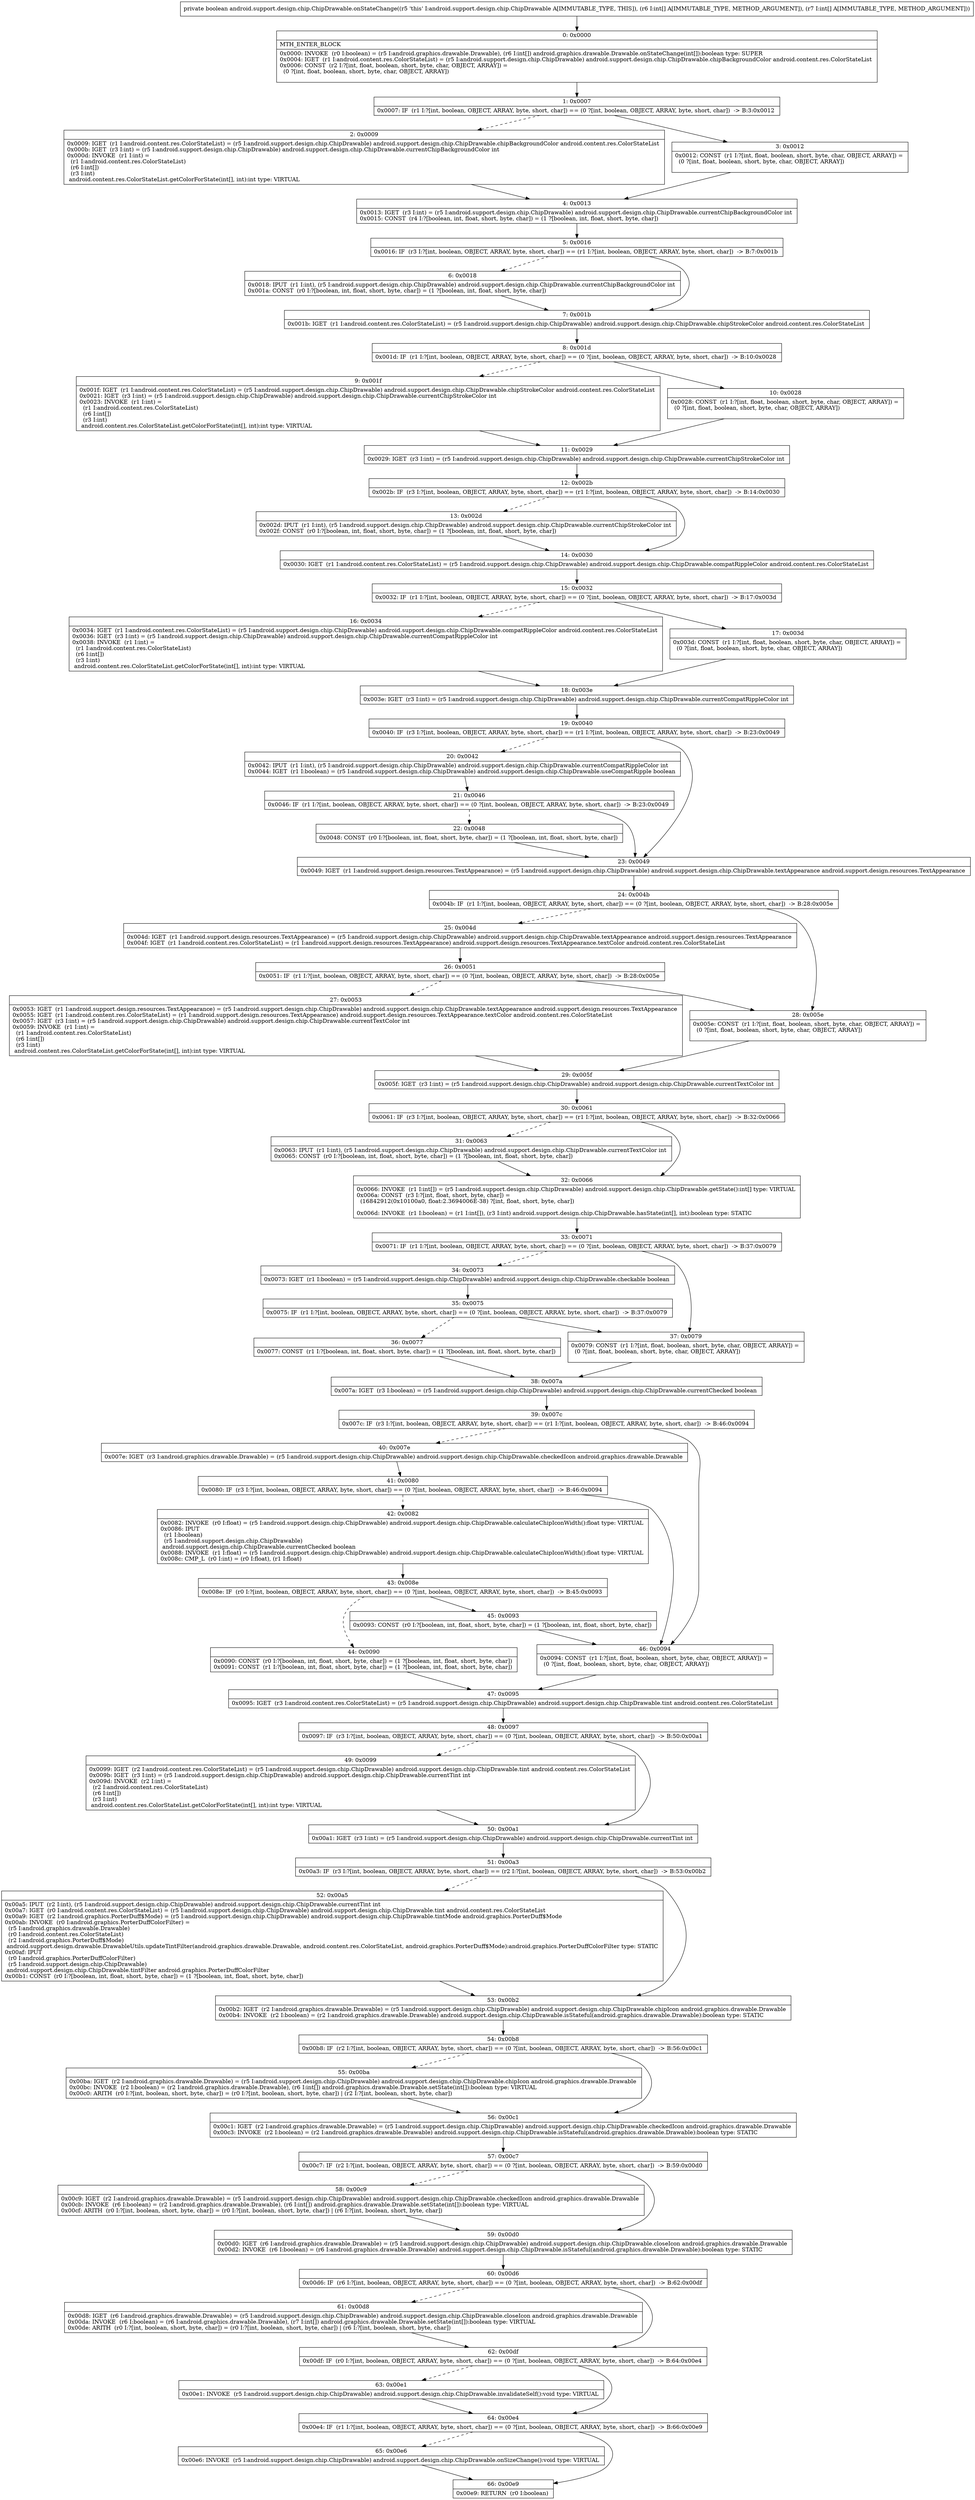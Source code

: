 digraph "CFG forandroid.support.design.chip.ChipDrawable.onStateChange([I[I)Z" {
Node_0 [shape=record,label="{0\:\ 0x0000|MTH_ENTER_BLOCK\l|0x0000: INVOKE  (r0 I:boolean) = (r5 I:android.graphics.drawable.Drawable), (r6 I:int[]) android.graphics.drawable.Drawable.onStateChange(int[]):boolean type: SUPER \l0x0004: IGET  (r1 I:android.content.res.ColorStateList) = (r5 I:android.support.design.chip.ChipDrawable) android.support.design.chip.ChipDrawable.chipBackgroundColor android.content.res.ColorStateList \l0x0006: CONST  (r2 I:?[int, float, boolean, short, byte, char, OBJECT, ARRAY]) = \l  (0 ?[int, float, boolean, short, byte, char, OBJECT, ARRAY])\l \l}"];
Node_1 [shape=record,label="{1\:\ 0x0007|0x0007: IF  (r1 I:?[int, boolean, OBJECT, ARRAY, byte, short, char]) == (0 ?[int, boolean, OBJECT, ARRAY, byte, short, char])  \-\> B:3:0x0012 \l}"];
Node_2 [shape=record,label="{2\:\ 0x0009|0x0009: IGET  (r1 I:android.content.res.ColorStateList) = (r5 I:android.support.design.chip.ChipDrawable) android.support.design.chip.ChipDrawable.chipBackgroundColor android.content.res.ColorStateList \l0x000b: IGET  (r3 I:int) = (r5 I:android.support.design.chip.ChipDrawable) android.support.design.chip.ChipDrawable.currentChipBackgroundColor int \l0x000d: INVOKE  (r1 I:int) = \l  (r1 I:android.content.res.ColorStateList)\l  (r6 I:int[])\l  (r3 I:int)\l android.content.res.ColorStateList.getColorForState(int[], int):int type: VIRTUAL \l}"];
Node_3 [shape=record,label="{3\:\ 0x0012|0x0012: CONST  (r1 I:?[int, float, boolean, short, byte, char, OBJECT, ARRAY]) = \l  (0 ?[int, float, boolean, short, byte, char, OBJECT, ARRAY])\l \l}"];
Node_4 [shape=record,label="{4\:\ 0x0013|0x0013: IGET  (r3 I:int) = (r5 I:android.support.design.chip.ChipDrawable) android.support.design.chip.ChipDrawable.currentChipBackgroundColor int \l0x0015: CONST  (r4 I:?[boolean, int, float, short, byte, char]) = (1 ?[boolean, int, float, short, byte, char]) \l}"];
Node_5 [shape=record,label="{5\:\ 0x0016|0x0016: IF  (r3 I:?[int, boolean, OBJECT, ARRAY, byte, short, char]) == (r1 I:?[int, boolean, OBJECT, ARRAY, byte, short, char])  \-\> B:7:0x001b \l}"];
Node_6 [shape=record,label="{6\:\ 0x0018|0x0018: IPUT  (r1 I:int), (r5 I:android.support.design.chip.ChipDrawable) android.support.design.chip.ChipDrawable.currentChipBackgroundColor int \l0x001a: CONST  (r0 I:?[boolean, int, float, short, byte, char]) = (1 ?[boolean, int, float, short, byte, char]) \l}"];
Node_7 [shape=record,label="{7\:\ 0x001b|0x001b: IGET  (r1 I:android.content.res.ColorStateList) = (r5 I:android.support.design.chip.ChipDrawable) android.support.design.chip.ChipDrawable.chipStrokeColor android.content.res.ColorStateList \l}"];
Node_8 [shape=record,label="{8\:\ 0x001d|0x001d: IF  (r1 I:?[int, boolean, OBJECT, ARRAY, byte, short, char]) == (0 ?[int, boolean, OBJECT, ARRAY, byte, short, char])  \-\> B:10:0x0028 \l}"];
Node_9 [shape=record,label="{9\:\ 0x001f|0x001f: IGET  (r1 I:android.content.res.ColorStateList) = (r5 I:android.support.design.chip.ChipDrawable) android.support.design.chip.ChipDrawable.chipStrokeColor android.content.res.ColorStateList \l0x0021: IGET  (r3 I:int) = (r5 I:android.support.design.chip.ChipDrawable) android.support.design.chip.ChipDrawable.currentChipStrokeColor int \l0x0023: INVOKE  (r1 I:int) = \l  (r1 I:android.content.res.ColorStateList)\l  (r6 I:int[])\l  (r3 I:int)\l android.content.res.ColorStateList.getColorForState(int[], int):int type: VIRTUAL \l}"];
Node_10 [shape=record,label="{10\:\ 0x0028|0x0028: CONST  (r1 I:?[int, float, boolean, short, byte, char, OBJECT, ARRAY]) = \l  (0 ?[int, float, boolean, short, byte, char, OBJECT, ARRAY])\l \l}"];
Node_11 [shape=record,label="{11\:\ 0x0029|0x0029: IGET  (r3 I:int) = (r5 I:android.support.design.chip.ChipDrawable) android.support.design.chip.ChipDrawable.currentChipStrokeColor int \l}"];
Node_12 [shape=record,label="{12\:\ 0x002b|0x002b: IF  (r3 I:?[int, boolean, OBJECT, ARRAY, byte, short, char]) == (r1 I:?[int, boolean, OBJECT, ARRAY, byte, short, char])  \-\> B:14:0x0030 \l}"];
Node_13 [shape=record,label="{13\:\ 0x002d|0x002d: IPUT  (r1 I:int), (r5 I:android.support.design.chip.ChipDrawable) android.support.design.chip.ChipDrawable.currentChipStrokeColor int \l0x002f: CONST  (r0 I:?[boolean, int, float, short, byte, char]) = (1 ?[boolean, int, float, short, byte, char]) \l}"];
Node_14 [shape=record,label="{14\:\ 0x0030|0x0030: IGET  (r1 I:android.content.res.ColorStateList) = (r5 I:android.support.design.chip.ChipDrawable) android.support.design.chip.ChipDrawable.compatRippleColor android.content.res.ColorStateList \l}"];
Node_15 [shape=record,label="{15\:\ 0x0032|0x0032: IF  (r1 I:?[int, boolean, OBJECT, ARRAY, byte, short, char]) == (0 ?[int, boolean, OBJECT, ARRAY, byte, short, char])  \-\> B:17:0x003d \l}"];
Node_16 [shape=record,label="{16\:\ 0x0034|0x0034: IGET  (r1 I:android.content.res.ColorStateList) = (r5 I:android.support.design.chip.ChipDrawable) android.support.design.chip.ChipDrawable.compatRippleColor android.content.res.ColorStateList \l0x0036: IGET  (r3 I:int) = (r5 I:android.support.design.chip.ChipDrawable) android.support.design.chip.ChipDrawable.currentCompatRippleColor int \l0x0038: INVOKE  (r1 I:int) = \l  (r1 I:android.content.res.ColorStateList)\l  (r6 I:int[])\l  (r3 I:int)\l android.content.res.ColorStateList.getColorForState(int[], int):int type: VIRTUAL \l}"];
Node_17 [shape=record,label="{17\:\ 0x003d|0x003d: CONST  (r1 I:?[int, float, boolean, short, byte, char, OBJECT, ARRAY]) = \l  (0 ?[int, float, boolean, short, byte, char, OBJECT, ARRAY])\l \l}"];
Node_18 [shape=record,label="{18\:\ 0x003e|0x003e: IGET  (r3 I:int) = (r5 I:android.support.design.chip.ChipDrawable) android.support.design.chip.ChipDrawable.currentCompatRippleColor int \l}"];
Node_19 [shape=record,label="{19\:\ 0x0040|0x0040: IF  (r3 I:?[int, boolean, OBJECT, ARRAY, byte, short, char]) == (r1 I:?[int, boolean, OBJECT, ARRAY, byte, short, char])  \-\> B:23:0x0049 \l}"];
Node_20 [shape=record,label="{20\:\ 0x0042|0x0042: IPUT  (r1 I:int), (r5 I:android.support.design.chip.ChipDrawable) android.support.design.chip.ChipDrawable.currentCompatRippleColor int \l0x0044: IGET  (r1 I:boolean) = (r5 I:android.support.design.chip.ChipDrawable) android.support.design.chip.ChipDrawable.useCompatRipple boolean \l}"];
Node_21 [shape=record,label="{21\:\ 0x0046|0x0046: IF  (r1 I:?[int, boolean, OBJECT, ARRAY, byte, short, char]) == (0 ?[int, boolean, OBJECT, ARRAY, byte, short, char])  \-\> B:23:0x0049 \l}"];
Node_22 [shape=record,label="{22\:\ 0x0048|0x0048: CONST  (r0 I:?[boolean, int, float, short, byte, char]) = (1 ?[boolean, int, float, short, byte, char]) \l}"];
Node_23 [shape=record,label="{23\:\ 0x0049|0x0049: IGET  (r1 I:android.support.design.resources.TextAppearance) = (r5 I:android.support.design.chip.ChipDrawable) android.support.design.chip.ChipDrawable.textAppearance android.support.design.resources.TextAppearance \l}"];
Node_24 [shape=record,label="{24\:\ 0x004b|0x004b: IF  (r1 I:?[int, boolean, OBJECT, ARRAY, byte, short, char]) == (0 ?[int, boolean, OBJECT, ARRAY, byte, short, char])  \-\> B:28:0x005e \l}"];
Node_25 [shape=record,label="{25\:\ 0x004d|0x004d: IGET  (r1 I:android.support.design.resources.TextAppearance) = (r5 I:android.support.design.chip.ChipDrawable) android.support.design.chip.ChipDrawable.textAppearance android.support.design.resources.TextAppearance \l0x004f: IGET  (r1 I:android.content.res.ColorStateList) = (r1 I:android.support.design.resources.TextAppearance) android.support.design.resources.TextAppearance.textColor android.content.res.ColorStateList \l}"];
Node_26 [shape=record,label="{26\:\ 0x0051|0x0051: IF  (r1 I:?[int, boolean, OBJECT, ARRAY, byte, short, char]) == (0 ?[int, boolean, OBJECT, ARRAY, byte, short, char])  \-\> B:28:0x005e \l}"];
Node_27 [shape=record,label="{27\:\ 0x0053|0x0053: IGET  (r1 I:android.support.design.resources.TextAppearance) = (r5 I:android.support.design.chip.ChipDrawable) android.support.design.chip.ChipDrawable.textAppearance android.support.design.resources.TextAppearance \l0x0055: IGET  (r1 I:android.content.res.ColorStateList) = (r1 I:android.support.design.resources.TextAppearance) android.support.design.resources.TextAppearance.textColor android.content.res.ColorStateList \l0x0057: IGET  (r3 I:int) = (r5 I:android.support.design.chip.ChipDrawable) android.support.design.chip.ChipDrawable.currentTextColor int \l0x0059: INVOKE  (r1 I:int) = \l  (r1 I:android.content.res.ColorStateList)\l  (r6 I:int[])\l  (r3 I:int)\l android.content.res.ColorStateList.getColorForState(int[], int):int type: VIRTUAL \l}"];
Node_28 [shape=record,label="{28\:\ 0x005e|0x005e: CONST  (r1 I:?[int, float, boolean, short, byte, char, OBJECT, ARRAY]) = \l  (0 ?[int, float, boolean, short, byte, char, OBJECT, ARRAY])\l \l}"];
Node_29 [shape=record,label="{29\:\ 0x005f|0x005f: IGET  (r3 I:int) = (r5 I:android.support.design.chip.ChipDrawable) android.support.design.chip.ChipDrawable.currentTextColor int \l}"];
Node_30 [shape=record,label="{30\:\ 0x0061|0x0061: IF  (r3 I:?[int, boolean, OBJECT, ARRAY, byte, short, char]) == (r1 I:?[int, boolean, OBJECT, ARRAY, byte, short, char])  \-\> B:32:0x0066 \l}"];
Node_31 [shape=record,label="{31\:\ 0x0063|0x0063: IPUT  (r1 I:int), (r5 I:android.support.design.chip.ChipDrawable) android.support.design.chip.ChipDrawable.currentTextColor int \l0x0065: CONST  (r0 I:?[boolean, int, float, short, byte, char]) = (1 ?[boolean, int, float, short, byte, char]) \l}"];
Node_32 [shape=record,label="{32\:\ 0x0066|0x0066: INVOKE  (r1 I:int[]) = (r5 I:android.support.design.chip.ChipDrawable) android.support.design.chip.ChipDrawable.getState():int[] type: VIRTUAL \l0x006a: CONST  (r3 I:?[int, float, short, byte, char]) = \l  (16842912(0x10100a0, float:2.3694006E\-38) ?[int, float, short, byte, char])\l \l0x006d: INVOKE  (r1 I:boolean) = (r1 I:int[]), (r3 I:int) android.support.design.chip.ChipDrawable.hasState(int[], int):boolean type: STATIC \l}"];
Node_33 [shape=record,label="{33\:\ 0x0071|0x0071: IF  (r1 I:?[int, boolean, OBJECT, ARRAY, byte, short, char]) == (0 ?[int, boolean, OBJECT, ARRAY, byte, short, char])  \-\> B:37:0x0079 \l}"];
Node_34 [shape=record,label="{34\:\ 0x0073|0x0073: IGET  (r1 I:boolean) = (r5 I:android.support.design.chip.ChipDrawable) android.support.design.chip.ChipDrawable.checkable boolean \l}"];
Node_35 [shape=record,label="{35\:\ 0x0075|0x0075: IF  (r1 I:?[int, boolean, OBJECT, ARRAY, byte, short, char]) == (0 ?[int, boolean, OBJECT, ARRAY, byte, short, char])  \-\> B:37:0x0079 \l}"];
Node_36 [shape=record,label="{36\:\ 0x0077|0x0077: CONST  (r1 I:?[boolean, int, float, short, byte, char]) = (1 ?[boolean, int, float, short, byte, char]) \l}"];
Node_37 [shape=record,label="{37\:\ 0x0079|0x0079: CONST  (r1 I:?[int, float, boolean, short, byte, char, OBJECT, ARRAY]) = \l  (0 ?[int, float, boolean, short, byte, char, OBJECT, ARRAY])\l \l}"];
Node_38 [shape=record,label="{38\:\ 0x007a|0x007a: IGET  (r3 I:boolean) = (r5 I:android.support.design.chip.ChipDrawable) android.support.design.chip.ChipDrawable.currentChecked boolean \l}"];
Node_39 [shape=record,label="{39\:\ 0x007c|0x007c: IF  (r3 I:?[int, boolean, OBJECT, ARRAY, byte, short, char]) == (r1 I:?[int, boolean, OBJECT, ARRAY, byte, short, char])  \-\> B:46:0x0094 \l}"];
Node_40 [shape=record,label="{40\:\ 0x007e|0x007e: IGET  (r3 I:android.graphics.drawable.Drawable) = (r5 I:android.support.design.chip.ChipDrawable) android.support.design.chip.ChipDrawable.checkedIcon android.graphics.drawable.Drawable \l}"];
Node_41 [shape=record,label="{41\:\ 0x0080|0x0080: IF  (r3 I:?[int, boolean, OBJECT, ARRAY, byte, short, char]) == (0 ?[int, boolean, OBJECT, ARRAY, byte, short, char])  \-\> B:46:0x0094 \l}"];
Node_42 [shape=record,label="{42\:\ 0x0082|0x0082: INVOKE  (r0 I:float) = (r5 I:android.support.design.chip.ChipDrawable) android.support.design.chip.ChipDrawable.calculateChipIconWidth():float type: VIRTUAL \l0x0086: IPUT  \l  (r1 I:boolean)\l  (r5 I:android.support.design.chip.ChipDrawable)\l android.support.design.chip.ChipDrawable.currentChecked boolean \l0x0088: INVOKE  (r1 I:float) = (r5 I:android.support.design.chip.ChipDrawable) android.support.design.chip.ChipDrawable.calculateChipIconWidth():float type: VIRTUAL \l0x008c: CMP_L  (r0 I:int) = (r0 I:float), (r1 I:float) \l}"];
Node_43 [shape=record,label="{43\:\ 0x008e|0x008e: IF  (r0 I:?[int, boolean, OBJECT, ARRAY, byte, short, char]) == (0 ?[int, boolean, OBJECT, ARRAY, byte, short, char])  \-\> B:45:0x0093 \l}"];
Node_44 [shape=record,label="{44\:\ 0x0090|0x0090: CONST  (r0 I:?[boolean, int, float, short, byte, char]) = (1 ?[boolean, int, float, short, byte, char]) \l0x0091: CONST  (r1 I:?[boolean, int, float, short, byte, char]) = (1 ?[boolean, int, float, short, byte, char]) \l}"];
Node_45 [shape=record,label="{45\:\ 0x0093|0x0093: CONST  (r0 I:?[boolean, int, float, short, byte, char]) = (1 ?[boolean, int, float, short, byte, char]) \l}"];
Node_46 [shape=record,label="{46\:\ 0x0094|0x0094: CONST  (r1 I:?[int, float, boolean, short, byte, char, OBJECT, ARRAY]) = \l  (0 ?[int, float, boolean, short, byte, char, OBJECT, ARRAY])\l \l}"];
Node_47 [shape=record,label="{47\:\ 0x0095|0x0095: IGET  (r3 I:android.content.res.ColorStateList) = (r5 I:android.support.design.chip.ChipDrawable) android.support.design.chip.ChipDrawable.tint android.content.res.ColorStateList \l}"];
Node_48 [shape=record,label="{48\:\ 0x0097|0x0097: IF  (r3 I:?[int, boolean, OBJECT, ARRAY, byte, short, char]) == (0 ?[int, boolean, OBJECT, ARRAY, byte, short, char])  \-\> B:50:0x00a1 \l}"];
Node_49 [shape=record,label="{49\:\ 0x0099|0x0099: IGET  (r2 I:android.content.res.ColorStateList) = (r5 I:android.support.design.chip.ChipDrawable) android.support.design.chip.ChipDrawable.tint android.content.res.ColorStateList \l0x009b: IGET  (r3 I:int) = (r5 I:android.support.design.chip.ChipDrawable) android.support.design.chip.ChipDrawable.currentTint int \l0x009d: INVOKE  (r2 I:int) = \l  (r2 I:android.content.res.ColorStateList)\l  (r6 I:int[])\l  (r3 I:int)\l android.content.res.ColorStateList.getColorForState(int[], int):int type: VIRTUAL \l}"];
Node_50 [shape=record,label="{50\:\ 0x00a1|0x00a1: IGET  (r3 I:int) = (r5 I:android.support.design.chip.ChipDrawable) android.support.design.chip.ChipDrawable.currentTint int \l}"];
Node_51 [shape=record,label="{51\:\ 0x00a3|0x00a3: IF  (r3 I:?[int, boolean, OBJECT, ARRAY, byte, short, char]) == (r2 I:?[int, boolean, OBJECT, ARRAY, byte, short, char])  \-\> B:53:0x00b2 \l}"];
Node_52 [shape=record,label="{52\:\ 0x00a5|0x00a5: IPUT  (r2 I:int), (r5 I:android.support.design.chip.ChipDrawable) android.support.design.chip.ChipDrawable.currentTint int \l0x00a7: IGET  (r0 I:android.content.res.ColorStateList) = (r5 I:android.support.design.chip.ChipDrawable) android.support.design.chip.ChipDrawable.tint android.content.res.ColorStateList \l0x00a9: IGET  (r2 I:android.graphics.PorterDuff$Mode) = (r5 I:android.support.design.chip.ChipDrawable) android.support.design.chip.ChipDrawable.tintMode android.graphics.PorterDuff$Mode \l0x00ab: INVOKE  (r0 I:android.graphics.PorterDuffColorFilter) = \l  (r5 I:android.graphics.drawable.Drawable)\l  (r0 I:android.content.res.ColorStateList)\l  (r2 I:android.graphics.PorterDuff$Mode)\l android.support.design.drawable.DrawableUtils.updateTintFilter(android.graphics.drawable.Drawable, android.content.res.ColorStateList, android.graphics.PorterDuff$Mode):android.graphics.PorterDuffColorFilter type: STATIC \l0x00af: IPUT  \l  (r0 I:android.graphics.PorterDuffColorFilter)\l  (r5 I:android.support.design.chip.ChipDrawable)\l android.support.design.chip.ChipDrawable.tintFilter android.graphics.PorterDuffColorFilter \l0x00b1: CONST  (r0 I:?[boolean, int, float, short, byte, char]) = (1 ?[boolean, int, float, short, byte, char]) \l}"];
Node_53 [shape=record,label="{53\:\ 0x00b2|0x00b2: IGET  (r2 I:android.graphics.drawable.Drawable) = (r5 I:android.support.design.chip.ChipDrawable) android.support.design.chip.ChipDrawable.chipIcon android.graphics.drawable.Drawable \l0x00b4: INVOKE  (r2 I:boolean) = (r2 I:android.graphics.drawable.Drawable) android.support.design.chip.ChipDrawable.isStateful(android.graphics.drawable.Drawable):boolean type: STATIC \l}"];
Node_54 [shape=record,label="{54\:\ 0x00b8|0x00b8: IF  (r2 I:?[int, boolean, OBJECT, ARRAY, byte, short, char]) == (0 ?[int, boolean, OBJECT, ARRAY, byte, short, char])  \-\> B:56:0x00c1 \l}"];
Node_55 [shape=record,label="{55\:\ 0x00ba|0x00ba: IGET  (r2 I:android.graphics.drawable.Drawable) = (r5 I:android.support.design.chip.ChipDrawable) android.support.design.chip.ChipDrawable.chipIcon android.graphics.drawable.Drawable \l0x00bc: INVOKE  (r2 I:boolean) = (r2 I:android.graphics.drawable.Drawable), (r6 I:int[]) android.graphics.drawable.Drawable.setState(int[]):boolean type: VIRTUAL \l0x00c0: ARITH  (r0 I:?[int, boolean, short, byte, char]) = (r0 I:?[int, boolean, short, byte, char]) \| (r2 I:?[int, boolean, short, byte, char]) \l}"];
Node_56 [shape=record,label="{56\:\ 0x00c1|0x00c1: IGET  (r2 I:android.graphics.drawable.Drawable) = (r5 I:android.support.design.chip.ChipDrawable) android.support.design.chip.ChipDrawable.checkedIcon android.graphics.drawable.Drawable \l0x00c3: INVOKE  (r2 I:boolean) = (r2 I:android.graphics.drawable.Drawable) android.support.design.chip.ChipDrawable.isStateful(android.graphics.drawable.Drawable):boolean type: STATIC \l}"];
Node_57 [shape=record,label="{57\:\ 0x00c7|0x00c7: IF  (r2 I:?[int, boolean, OBJECT, ARRAY, byte, short, char]) == (0 ?[int, boolean, OBJECT, ARRAY, byte, short, char])  \-\> B:59:0x00d0 \l}"];
Node_58 [shape=record,label="{58\:\ 0x00c9|0x00c9: IGET  (r2 I:android.graphics.drawable.Drawable) = (r5 I:android.support.design.chip.ChipDrawable) android.support.design.chip.ChipDrawable.checkedIcon android.graphics.drawable.Drawable \l0x00cb: INVOKE  (r6 I:boolean) = (r2 I:android.graphics.drawable.Drawable), (r6 I:int[]) android.graphics.drawable.Drawable.setState(int[]):boolean type: VIRTUAL \l0x00cf: ARITH  (r0 I:?[int, boolean, short, byte, char]) = (r0 I:?[int, boolean, short, byte, char]) \| (r6 I:?[int, boolean, short, byte, char]) \l}"];
Node_59 [shape=record,label="{59\:\ 0x00d0|0x00d0: IGET  (r6 I:android.graphics.drawable.Drawable) = (r5 I:android.support.design.chip.ChipDrawable) android.support.design.chip.ChipDrawable.closeIcon android.graphics.drawable.Drawable \l0x00d2: INVOKE  (r6 I:boolean) = (r6 I:android.graphics.drawable.Drawable) android.support.design.chip.ChipDrawable.isStateful(android.graphics.drawable.Drawable):boolean type: STATIC \l}"];
Node_60 [shape=record,label="{60\:\ 0x00d6|0x00d6: IF  (r6 I:?[int, boolean, OBJECT, ARRAY, byte, short, char]) == (0 ?[int, boolean, OBJECT, ARRAY, byte, short, char])  \-\> B:62:0x00df \l}"];
Node_61 [shape=record,label="{61\:\ 0x00d8|0x00d8: IGET  (r6 I:android.graphics.drawable.Drawable) = (r5 I:android.support.design.chip.ChipDrawable) android.support.design.chip.ChipDrawable.closeIcon android.graphics.drawable.Drawable \l0x00da: INVOKE  (r6 I:boolean) = (r6 I:android.graphics.drawable.Drawable), (r7 I:int[]) android.graphics.drawable.Drawable.setState(int[]):boolean type: VIRTUAL \l0x00de: ARITH  (r0 I:?[int, boolean, short, byte, char]) = (r0 I:?[int, boolean, short, byte, char]) \| (r6 I:?[int, boolean, short, byte, char]) \l}"];
Node_62 [shape=record,label="{62\:\ 0x00df|0x00df: IF  (r0 I:?[int, boolean, OBJECT, ARRAY, byte, short, char]) == (0 ?[int, boolean, OBJECT, ARRAY, byte, short, char])  \-\> B:64:0x00e4 \l}"];
Node_63 [shape=record,label="{63\:\ 0x00e1|0x00e1: INVOKE  (r5 I:android.support.design.chip.ChipDrawable) android.support.design.chip.ChipDrawable.invalidateSelf():void type: VIRTUAL \l}"];
Node_64 [shape=record,label="{64\:\ 0x00e4|0x00e4: IF  (r1 I:?[int, boolean, OBJECT, ARRAY, byte, short, char]) == (0 ?[int, boolean, OBJECT, ARRAY, byte, short, char])  \-\> B:66:0x00e9 \l}"];
Node_65 [shape=record,label="{65\:\ 0x00e6|0x00e6: INVOKE  (r5 I:android.support.design.chip.ChipDrawable) android.support.design.chip.ChipDrawable.onSizeChange():void type: VIRTUAL \l}"];
Node_66 [shape=record,label="{66\:\ 0x00e9|0x00e9: RETURN  (r0 I:boolean) \l}"];
MethodNode[shape=record,label="{private boolean android.support.design.chip.ChipDrawable.onStateChange((r5 'this' I:android.support.design.chip.ChipDrawable A[IMMUTABLE_TYPE, THIS]), (r6 I:int[] A[IMMUTABLE_TYPE, METHOD_ARGUMENT]), (r7 I:int[] A[IMMUTABLE_TYPE, METHOD_ARGUMENT])) }"];
MethodNode -> Node_0;
Node_0 -> Node_1;
Node_1 -> Node_2[style=dashed];
Node_1 -> Node_3;
Node_2 -> Node_4;
Node_3 -> Node_4;
Node_4 -> Node_5;
Node_5 -> Node_6[style=dashed];
Node_5 -> Node_7;
Node_6 -> Node_7;
Node_7 -> Node_8;
Node_8 -> Node_9[style=dashed];
Node_8 -> Node_10;
Node_9 -> Node_11;
Node_10 -> Node_11;
Node_11 -> Node_12;
Node_12 -> Node_13[style=dashed];
Node_12 -> Node_14;
Node_13 -> Node_14;
Node_14 -> Node_15;
Node_15 -> Node_16[style=dashed];
Node_15 -> Node_17;
Node_16 -> Node_18;
Node_17 -> Node_18;
Node_18 -> Node_19;
Node_19 -> Node_20[style=dashed];
Node_19 -> Node_23;
Node_20 -> Node_21;
Node_21 -> Node_22[style=dashed];
Node_21 -> Node_23;
Node_22 -> Node_23;
Node_23 -> Node_24;
Node_24 -> Node_25[style=dashed];
Node_24 -> Node_28;
Node_25 -> Node_26;
Node_26 -> Node_27[style=dashed];
Node_26 -> Node_28;
Node_27 -> Node_29;
Node_28 -> Node_29;
Node_29 -> Node_30;
Node_30 -> Node_31[style=dashed];
Node_30 -> Node_32;
Node_31 -> Node_32;
Node_32 -> Node_33;
Node_33 -> Node_34[style=dashed];
Node_33 -> Node_37;
Node_34 -> Node_35;
Node_35 -> Node_36[style=dashed];
Node_35 -> Node_37;
Node_36 -> Node_38;
Node_37 -> Node_38;
Node_38 -> Node_39;
Node_39 -> Node_40[style=dashed];
Node_39 -> Node_46;
Node_40 -> Node_41;
Node_41 -> Node_42[style=dashed];
Node_41 -> Node_46;
Node_42 -> Node_43;
Node_43 -> Node_44[style=dashed];
Node_43 -> Node_45;
Node_44 -> Node_47;
Node_45 -> Node_46;
Node_46 -> Node_47;
Node_47 -> Node_48;
Node_48 -> Node_49[style=dashed];
Node_48 -> Node_50;
Node_49 -> Node_50;
Node_50 -> Node_51;
Node_51 -> Node_52[style=dashed];
Node_51 -> Node_53;
Node_52 -> Node_53;
Node_53 -> Node_54;
Node_54 -> Node_55[style=dashed];
Node_54 -> Node_56;
Node_55 -> Node_56;
Node_56 -> Node_57;
Node_57 -> Node_58[style=dashed];
Node_57 -> Node_59;
Node_58 -> Node_59;
Node_59 -> Node_60;
Node_60 -> Node_61[style=dashed];
Node_60 -> Node_62;
Node_61 -> Node_62;
Node_62 -> Node_63[style=dashed];
Node_62 -> Node_64;
Node_63 -> Node_64;
Node_64 -> Node_65[style=dashed];
Node_64 -> Node_66;
Node_65 -> Node_66;
}

